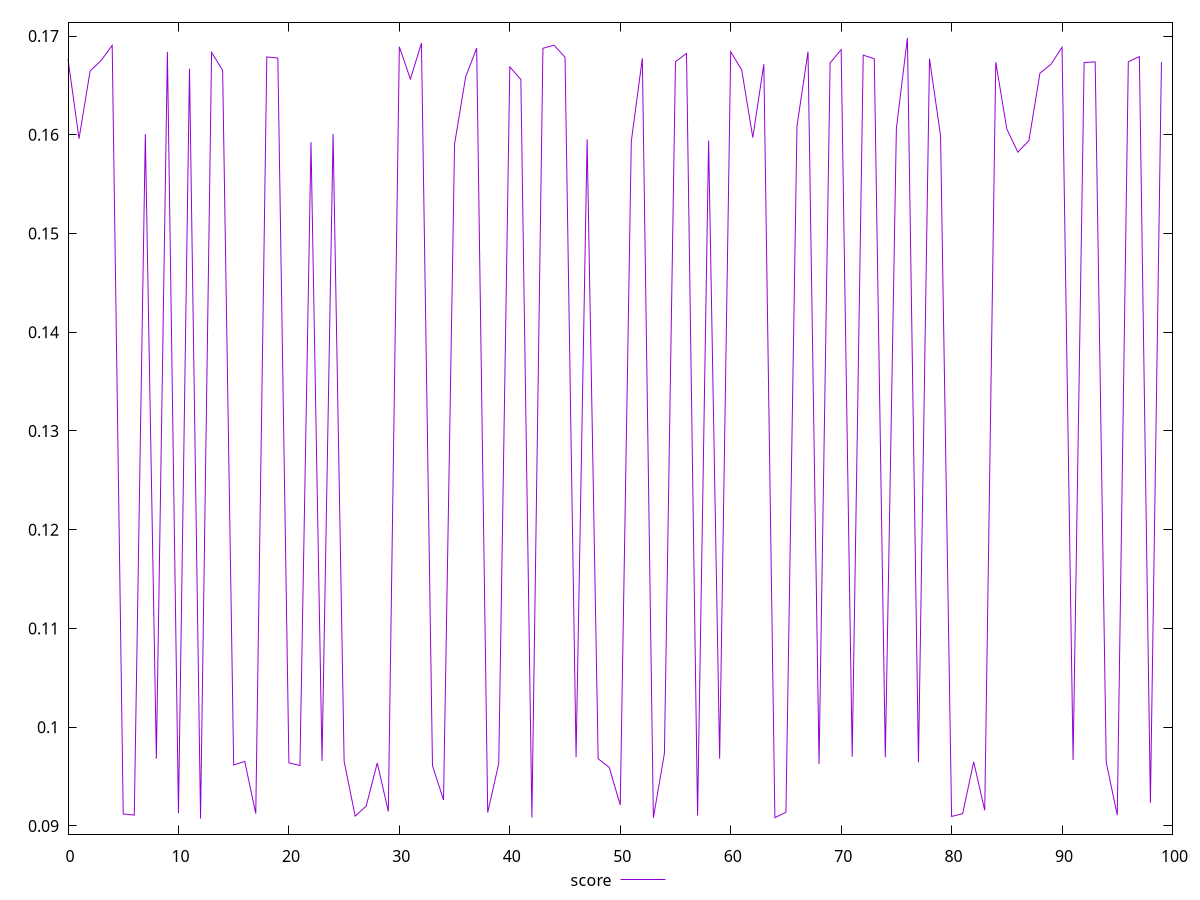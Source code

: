 reset
set terminal svg size 640, 490 enhanced background rgb 'white'
set output "reprap/largest-contentful-paint/samples/pages+cached+noexternal+noimg/score/values.svg"

$score <<EOF
0 0.16765431699238786
1 0.1596078771517847
2 0.16645506212925565
3 0.16752310912100132
4 0.16905315887072725
5 0.09120926787657757
6 0.09109476573085051
7 0.1600662838235256
8 0.09680124027027459
9 0.16840343922745127
10 0.09129785340651864
11 0.166688255905596
12 0.09074799393538618
13 0.1683427091313584
14 0.16653897388086109
15 0.09617161008810904
16 0.09653171536915561
17 0.09125109837463846
18 0.16788445421596937
19 0.16776790574586786
20 0.09638534351760925
21 0.09611223072316277
22 0.15925524258817947
23 0.09658294773284226
24 0.16007347908331304
25 0.09653116205612655
26 0.09099377206228088
27 0.09201731753430642
28 0.09637299371779268
29 0.09146967255252192
30 0.1689143543490561
31 0.16563606743948672
32 0.16928374789366263
33 0.09609661884422149
34 0.09262921508683686
35 0.15906040311577585
36 0.16585242762779528
37 0.16877167113993763
38 0.09135067299547917
39 0.0963364730326598
40 0.16687127267896218
41 0.1656086949257693
42 0.09083960472004743
43 0.16875635010600565
44 0.16907609512318178
45 0.16785619234047133
46 0.09696052784910975
47 0.1595518286842859
48 0.0967975092441461
49 0.09593563725750276
50 0.0921164641808021
51 0.15932861419436578
52 0.1677371266111639
53 0.0908212653262363
54 0.0973657001894297
55 0.16739832379907432
56 0.1682442697528661
57 0.09105830791311242
58 0.15941376479268332
59 0.09680476474583954
60 0.16841476537110645
61 0.16655843714167923
62 0.15971466273525542
63 0.16714528286670988
64 0.0908375831517223
65 0.09137678113316589
66 0.16086546547906178
67 0.1684220954767891
68 0.09627409744747584
69 0.16727306992834978
70 0.1686265181894347
71 0.09700389778341839
72 0.16806507060709974
73 0.16769894800047225
74 0.09694881673941269
75 0.1606343132400111
76 0.16981000368034238
77 0.09643745657973923
78 0.16769732061148235
79 0.1599098973806392
80 0.0909560122149567
81 0.09123937029103268
82 0.09649262193261177
83 0.09157760009135257
84 0.16735154612529812
85 0.16058471323623458
86 0.15823859167064003
87 0.15941082610558577
88 0.1662435912219622
89 0.16713753518229646
90 0.1688699435429068
91 0.09667289684795832
92 0.16732230324808273
93 0.16738225034334475
94 0.09644358098304928
95 0.09108548051496357
96 0.16738689058088768
97 0.16792007910033202
98 0.09233737117937268
99 0.16735840348566422
EOF

set key outside below
set yrange [0.08916675374048706:0.17139124387524152]

plot \
  $score title "score" with line, \


reset